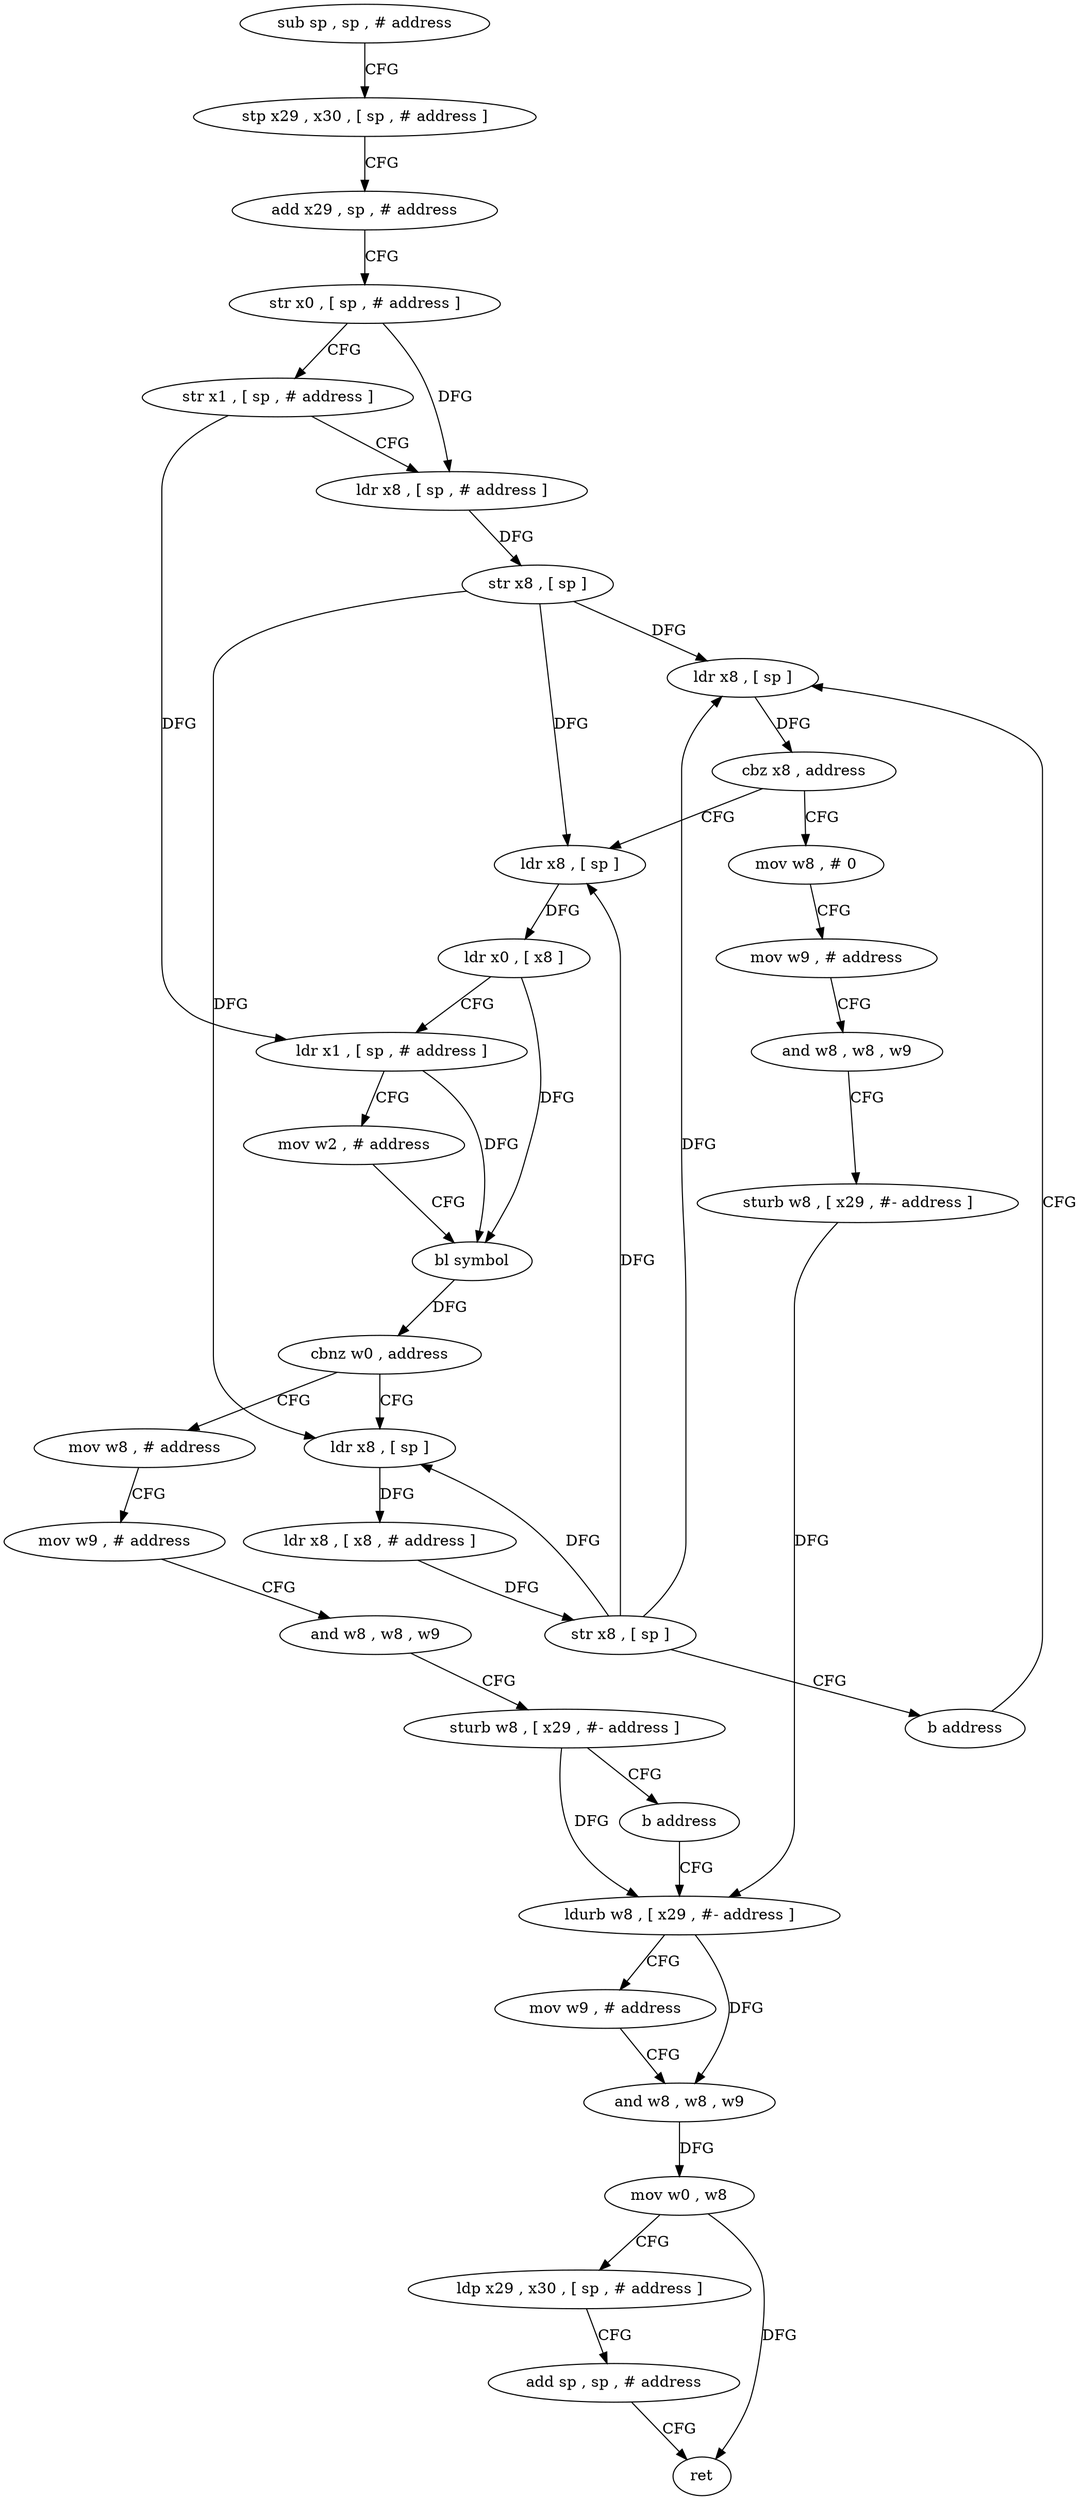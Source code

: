 digraph "func" {
"4233956" [label = "sub sp , sp , # address" ]
"4233960" [label = "stp x29 , x30 , [ sp , # address ]" ]
"4233964" [label = "add x29 , sp , # address" ]
"4233968" [label = "str x0 , [ sp , # address ]" ]
"4233972" [label = "str x1 , [ sp , # address ]" ]
"4233976" [label = "ldr x8 , [ sp , # address ]" ]
"4233980" [label = "str x8 , [ sp ]" ]
"4233984" [label = "ldr x8 , [ sp ]" ]
"4234052" [label = "mov w8 , # 0" ]
"4234056" [label = "mov w9 , # address" ]
"4234060" [label = "and w8 , w8 , w9" ]
"4234064" [label = "sturb w8 , [ x29 , #- address ]" ]
"4234068" [label = "ldurb w8 , [ x29 , #- address ]" ]
"4233992" [label = "ldr x8 , [ sp ]" ]
"4233996" [label = "ldr x0 , [ x8 ]" ]
"4234000" [label = "ldr x1 , [ sp , # address ]" ]
"4234004" [label = "mov w2 , # address" ]
"4234008" [label = "bl symbol" ]
"4234012" [label = "cbnz w0 , address" ]
"4234036" [label = "ldr x8 , [ sp ]" ]
"4234016" [label = "mov w8 , # address" ]
"4234040" [label = "ldr x8 , [ x8 , # address ]" ]
"4234044" [label = "str x8 , [ sp ]" ]
"4234048" [label = "b address" ]
"4234020" [label = "mov w9 , # address" ]
"4234024" [label = "and w8 , w8 , w9" ]
"4234028" [label = "sturb w8 , [ x29 , #- address ]" ]
"4234032" [label = "b address" ]
"4233988" [label = "cbz x8 , address" ]
"4234072" [label = "mov w9 , # address" ]
"4234076" [label = "and w8 , w8 , w9" ]
"4234080" [label = "mov w0 , w8" ]
"4234084" [label = "ldp x29 , x30 , [ sp , # address ]" ]
"4234088" [label = "add sp , sp , # address" ]
"4234092" [label = "ret" ]
"4233956" -> "4233960" [ label = "CFG" ]
"4233960" -> "4233964" [ label = "CFG" ]
"4233964" -> "4233968" [ label = "CFG" ]
"4233968" -> "4233972" [ label = "CFG" ]
"4233968" -> "4233976" [ label = "DFG" ]
"4233972" -> "4233976" [ label = "CFG" ]
"4233972" -> "4234000" [ label = "DFG" ]
"4233976" -> "4233980" [ label = "DFG" ]
"4233980" -> "4233984" [ label = "DFG" ]
"4233980" -> "4233992" [ label = "DFG" ]
"4233980" -> "4234036" [ label = "DFG" ]
"4233984" -> "4233988" [ label = "DFG" ]
"4234052" -> "4234056" [ label = "CFG" ]
"4234056" -> "4234060" [ label = "CFG" ]
"4234060" -> "4234064" [ label = "CFG" ]
"4234064" -> "4234068" [ label = "DFG" ]
"4234068" -> "4234072" [ label = "CFG" ]
"4234068" -> "4234076" [ label = "DFG" ]
"4233992" -> "4233996" [ label = "DFG" ]
"4233996" -> "4234000" [ label = "CFG" ]
"4233996" -> "4234008" [ label = "DFG" ]
"4234000" -> "4234004" [ label = "CFG" ]
"4234000" -> "4234008" [ label = "DFG" ]
"4234004" -> "4234008" [ label = "CFG" ]
"4234008" -> "4234012" [ label = "DFG" ]
"4234012" -> "4234036" [ label = "CFG" ]
"4234012" -> "4234016" [ label = "CFG" ]
"4234036" -> "4234040" [ label = "DFG" ]
"4234016" -> "4234020" [ label = "CFG" ]
"4234040" -> "4234044" [ label = "DFG" ]
"4234044" -> "4234048" [ label = "CFG" ]
"4234044" -> "4233984" [ label = "DFG" ]
"4234044" -> "4233992" [ label = "DFG" ]
"4234044" -> "4234036" [ label = "DFG" ]
"4234048" -> "4233984" [ label = "CFG" ]
"4234020" -> "4234024" [ label = "CFG" ]
"4234024" -> "4234028" [ label = "CFG" ]
"4234028" -> "4234032" [ label = "CFG" ]
"4234028" -> "4234068" [ label = "DFG" ]
"4234032" -> "4234068" [ label = "CFG" ]
"4233988" -> "4234052" [ label = "CFG" ]
"4233988" -> "4233992" [ label = "CFG" ]
"4234072" -> "4234076" [ label = "CFG" ]
"4234076" -> "4234080" [ label = "DFG" ]
"4234080" -> "4234084" [ label = "CFG" ]
"4234080" -> "4234092" [ label = "DFG" ]
"4234084" -> "4234088" [ label = "CFG" ]
"4234088" -> "4234092" [ label = "CFG" ]
}
